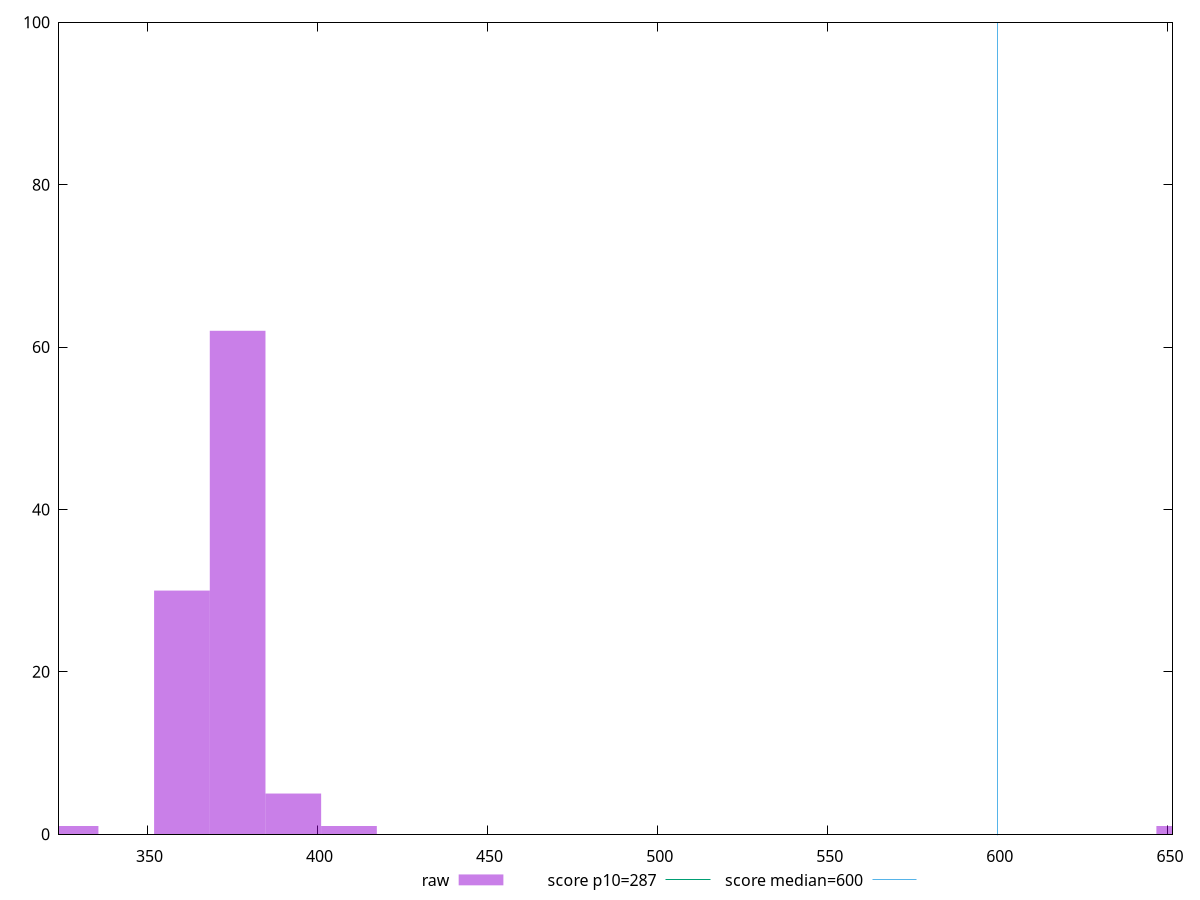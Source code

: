 reset

$raw <<EOF
654.803967674614 1
360.14218222103773 30
376.51228141290306 62
409.25247979663374 1
392.8823806047684 5
327.401983837307 1
EOF

set key outside below
set boxwidth 16.37009919186535
set xrange [324:651.3525]
set yrange [0:100]
set trange [0:100]
set style fill transparent solid 0.5 noborder

set parametric
set terminal svg size 640, 490 enhanced background rgb 'white'
set output "reports/report_00033_2021-03-01T14-23-16.841Z/total-blocking-time/samples/astro/raw/histogram.svg"

plot $raw title "raw" with boxes, \
     287,t title "score p10=287", \
     600,t title "score median=600"

reset

